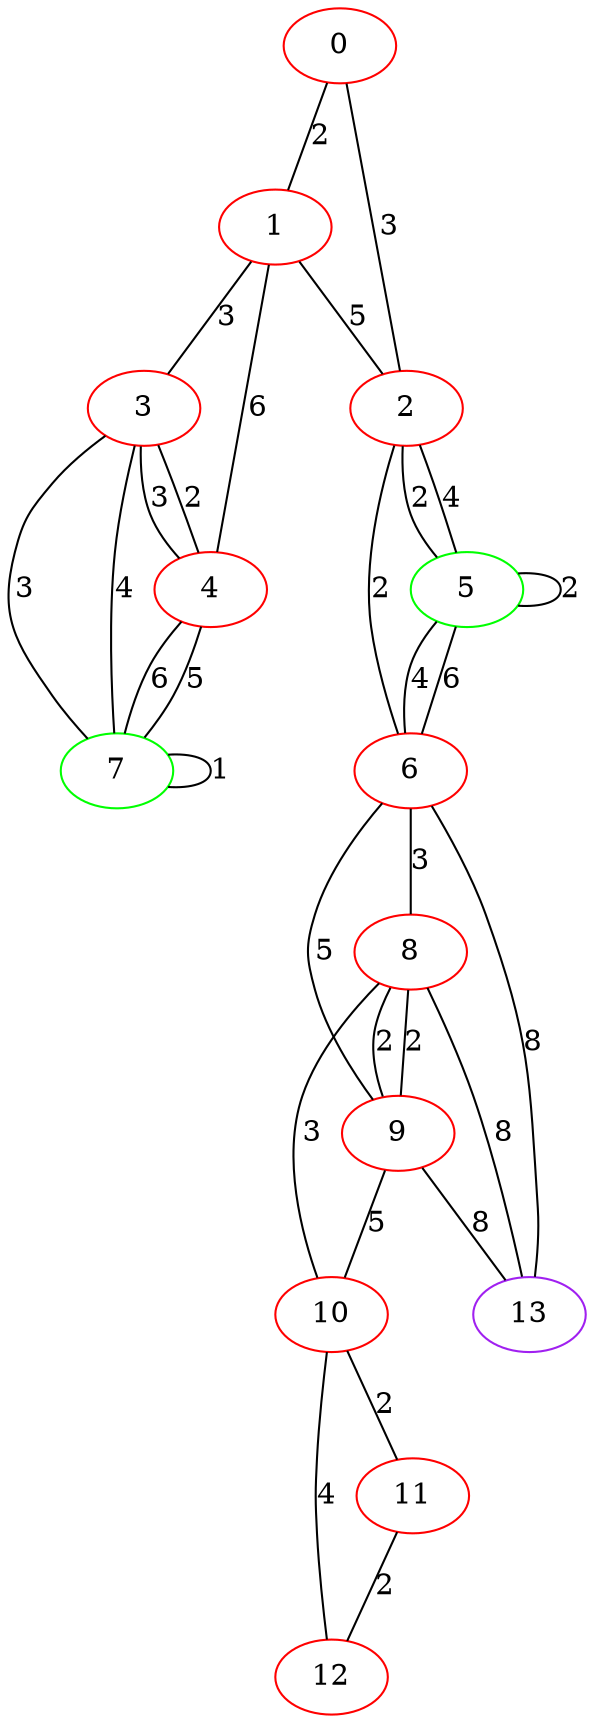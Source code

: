 graph "" {
0 [color=red, weight=1];
1 [color=red, weight=1];
2 [color=red, weight=1];
3 [color=red, weight=1];
4 [color=red, weight=1];
5 [color=green, weight=2];
6 [color=red, weight=1];
7 [color=green, weight=2];
8 [color=red, weight=1];
9 [color=red, weight=1];
10 [color=red, weight=1];
11 [color=red, weight=1];
12 [color=red, weight=1];
13 [color=purple, weight=4];
0 -- 1  [key=0, label=2];
0 -- 2  [key=0, label=3];
1 -- 2  [key=0, label=5];
1 -- 3  [key=0, label=3];
1 -- 4  [key=0, label=6];
2 -- 5  [key=0, label=4];
2 -- 5  [key=1, label=2];
2 -- 6  [key=0, label=2];
3 -- 4  [key=0, label=2];
3 -- 4  [key=1, label=3];
3 -- 7  [key=0, label=3];
3 -- 7  [key=1, label=4];
4 -- 7  [key=0, label=5];
4 -- 7  [key=1, label=6];
5 -- 5  [key=0, label=2];
5 -- 6  [key=0, label=6];
5 -- 6  [key=1, label=4];
6 -- 8  [key=0, label=3];
6 -- 9  [key=0, label=5];
6 -- 13  [key=0, label=8];
7 -- 7  [key=0, label=1];
8 -- 9  [key=0, label=2];
8 -- 9  [key=1, label=2];
8 -- 10  [key=0, label=3];
8 -- 13  [key=0, label=8];
9 -- 10  [key=0, label=5];
9 -- 13  [key=0, label=8];
10 -- 11  [key=0, label=2];
10 -- 12  [key=0, label=4];
11 -- 12  [key=0, label=2];
}
